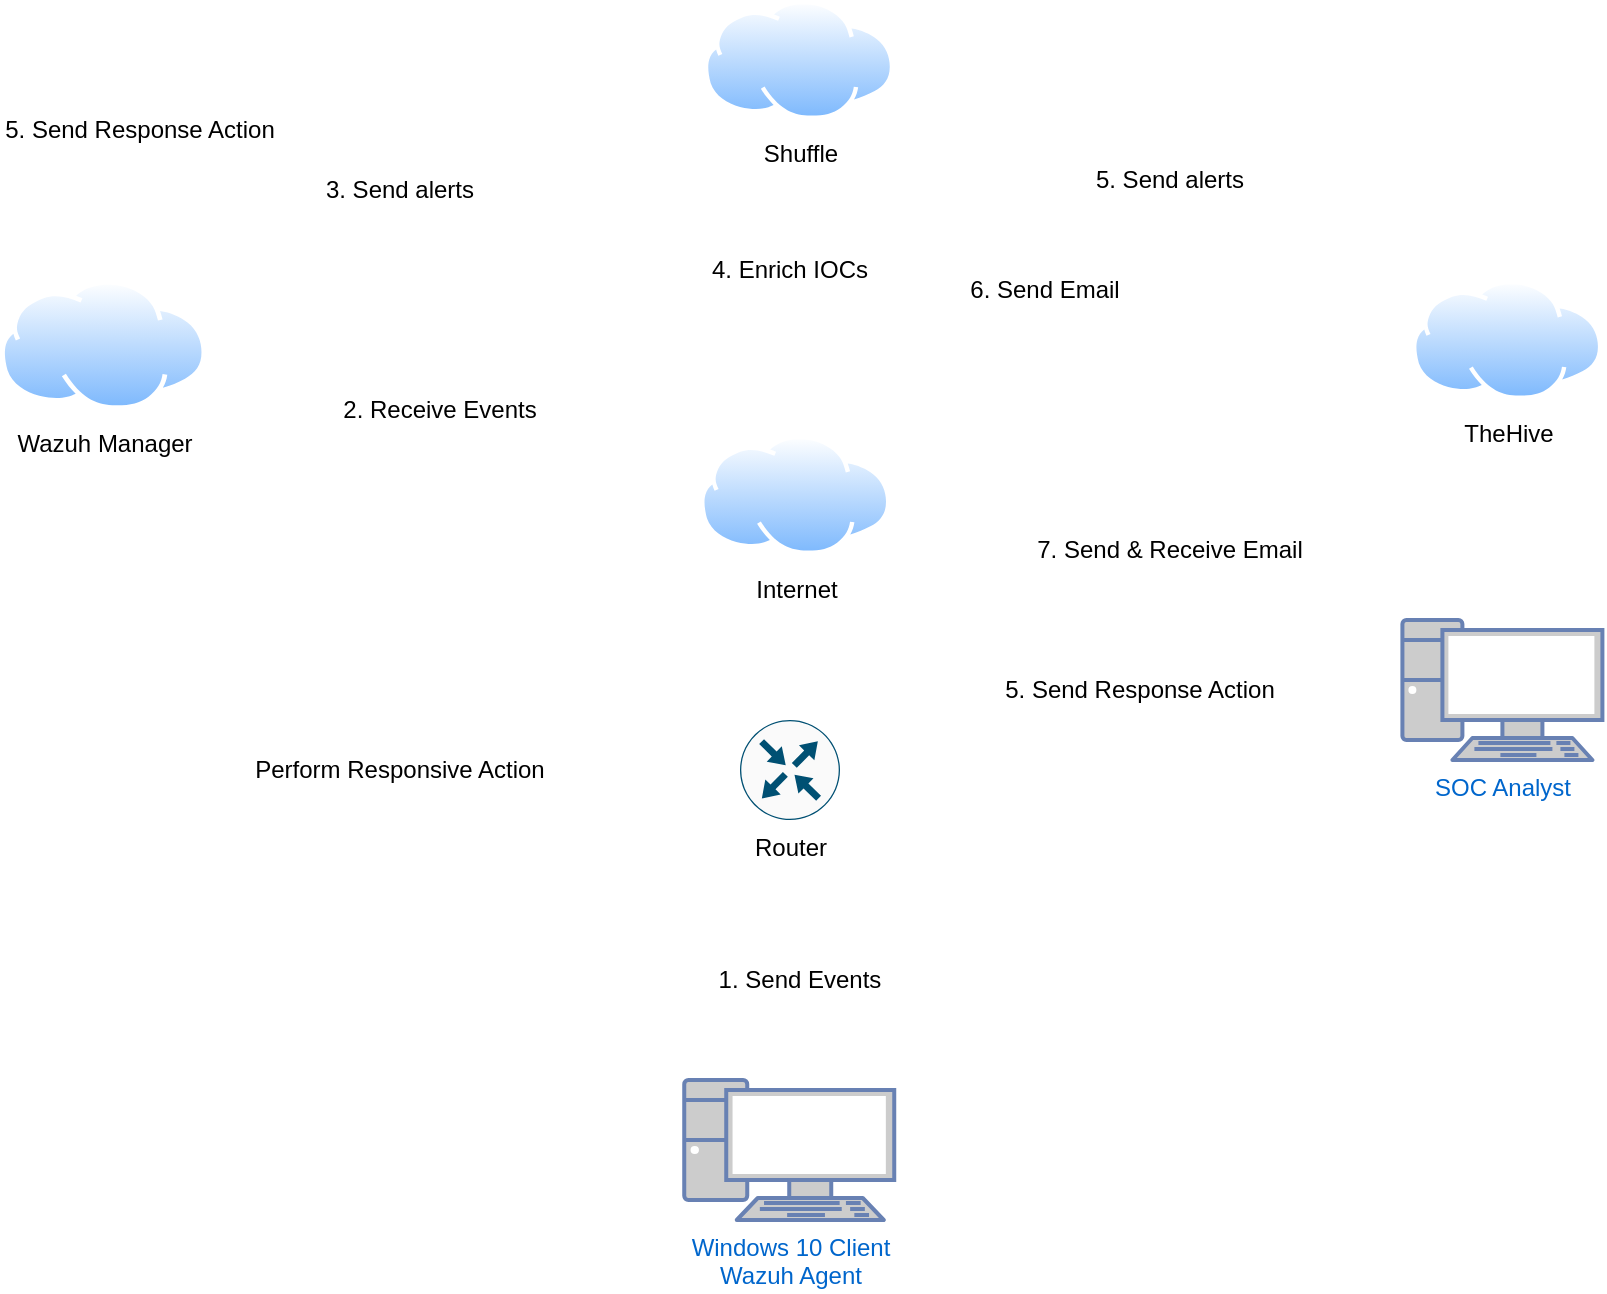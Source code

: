 <mxfile version="26.0.14">
  <diagram name="Page-1" id="v1lhMmhXJgqEqJpxl6g5">
    <mxGraphModel dx="1094" dy="506" grid="1" gridSize="10" guides="1" tooltips="1" connect="1" arrows="1" fold="1" page="1" pageScale="1" pageWidth="850" pageHeight="1100" math="0" shadow="0">
      <root>
        <mxCell id="0" />
        <mxCell id="1" parent="0" />
        <mxCell id="uDdsvfvilZhpTVK5jA3D-6" value="Router" style="sketch=0;points=[[0.5,0,0],[1,0.5,0],[0.5,1,0],[0,0.5,0],[0.145,0.145,0],[0.856,0.145,0],[0.855,0.856,0],[0.145,0.855,0]];verticalLabelPosition=bottom;html=1;verticalAlign=top;aspect=fixed;align=center;pointerEvents=1;shape=mxgraph.cisco19.rect;prIcon=router;fillColor=#FAFAFA;strokeColor=#005073;" vertex="1" parent="1">
          <mxGeometry x="400" y="410" width="50" height="50" as="geometry" />
        </mxCell>
        <mxCell id="uDdsvfvilZhpTVK5jA3D-9" value="3. Send alerts" style="text;strokeColor=none;align=center;fillColor=none;html=1;verticalAlign=middle;whiteSpace=wrap;rounded=0;" vertex="1" parent="1">
          <mxGeometry x="190" y="130" width="80" height="30" as="geometry" />
        </mxCell>
        <mxCell id="uDdsvfvilZhpTVK5jA3D-10" value="2. Receive Events" style="text;strokeColor=none;align=center;fillColor=none;html=1;verticalAlign=middle;whiteSpace=wrap;rounded=0;" vertex="1" parent="1">
          <mxGeometry x="200" y="240" width="100" height="30" as="geometry" />
        </mxCell>
        <mxCell id="uDdsvfvilZhpTVK5jA3D-15" value="5. Send Response Action" style="text;strokeColor=none;align=center;fillColor=none;html=1;verticalAlign=middle;whiteSpace=wrap;rounded=0;" vertex="1" parent="1">
          <mxGeometry x="30" y="100" width="140" height="30" as="geometry" />
        </mxCell>
        <mxCell id="uDdsvfvilZhpTVK5jA3D-16" value="1. Send Events" style="text;strokeColor=none;align=center;fillColor=none;html=1;verticalAlign=middle;whiteSpace=wrap;rounded=0;" vertex="1" parent="1">
          <mxGeometry x="380" y="530" width="100" height="20" as="geometry" />
        </mxCell>
        <mxCell id="uDdsvfvilZhpTVK5jA3D-18" value="Perform Responsive Action" style="text;strokeColor=none;align=center;fillColor=none;html=1;verticalAlign=middle;whiteSpace=wrap;rounded=0;" vertex="1" parent="1">
          <mxGeometry x="155" y="415" width="150" height="40" as="geometry" />
        </mxCell>
        <mxCell id="uDdsvfvilZhpTVK5jA3D-19" value="4. Enrich IOCs" style="text;strokeColor=none;align=center;fillColor=none;html=1;verticalAlign=middle;whiteSpace=wrap;rounded=0;" vertex="1" parent="1">
          <mxGeometry x="380" y="170" width="90" height="30" as="geometry" />
        </mxCell>
        <mxCell id="uDdsvfvilZhpTVK5jA3D-20" value="6. Send Email" style="text;strokeColor=none;align=center;fillColor=none;html=1;verticalAlign=middle;whiteSpace=wrap;rounded=0;" vertex="1" parent="1">
          <mxGeometry x="510" y="180" width="85" height="30" as="geometry" />
        </mxCell>
        <mxCell id="uDdsvfvilZhpTVK5jA3D-21" value="5. Send alerts" style="text;strokeColor=none;align=center;fillColor=none;html=1;verticalAlign=middle;whiteSpace=wrap;rounded=0;" vertex="1" parent="1">
          <mxGeometry x="570" y="130" width="90" height="20" as="geometry" />
        </mxCell>
        <mxCell id="uDdsvfvilZhpTVK5jA3D-24" value="7. Send &amp;amp; Receive Email" style="text;strokeColor=none;align=center;fillColor=none;html=1;verticalAlign=middle;whiteSpace=wrap;rounded=0;" vertex="1" parent="1">
          <mxGeometry x="545" y="315" width="140" height="20" as="geometry" />
        </mxCell>
        <mxCell id="uDdsvfvilZhpTVK5jA3D-25" value="5. Send Response Action" style="text;strokeColor=none;align=center;fillColor=none;html=1;verticalAlign=middle;whiteSpace=wrap;rounded=0;" vertex="1" parent="1">
          <mxGeometry x="530" y="380" width="140" height="30" as="geometry" />
        </mxCell>
        <mxCell id="uDdsvfvilZhpTVK5jA3D-27" value="Windows 10 Client&lt;div&gt;Wazuh Agent&lt;/div&gt;" style="fontColor=#0066CC;verticalAlign=top;verticalLabelPosition=bottom;labelPosition=center;align=center;html=1;outlineConnect=0;fillColor=#CCCCCC;strokeColor=#6881B3;gradientColor=none;gradientDirection=north;strokeWidth=2;shape=mxgraph.networks.pc;" vertex="1" parent="1">
          <mxGeometry x="372.12" y="590" width="105" height="70" as="geometry" />
        </mxCell>
        <mxCell id="uDdsvfvilZhpTVK5jA3D-28" value="SOC Analyst" style="fontColor=#0066CC;verticalAlign=top;verticalLabelPosition=bottom;labelPosition=center;align=center;html=1;outlineConnect=0;fillColor=#CCCCCC;strokeColor=#6881B3;gradientColor=none;gradientDirection=north;strokeWidth=2;shape=mxgraph.networks.pc;" vertex="1" parent="1">
          <mxGeometry x="731.2" y="360" width="100" height="70" as="geometry" />
        </mxCell>
        <mxCell id="uDdsvfvilZhpTVK5jA3D-29" value="Shuffle&lt;div&gt;&lt;br&gt;&lt;/div&gt;" style="image;aspect=fixed;perimeter=ellipsePerimeter;html=1;align=center;shadow=0;dashed=0;spacingTop=3;image=img/lib/active_directory/internet_cloud.svg;" vertex="1" parent="1">
          <mxGeometry x="381.88" y="50" width="95.24" height="60" as="geometry" />
        </mxCell>
        <mxCell id="uDdsvfvilZhpTVK5jA3D-36" value="&lt;div&gt;Internet&lt;/div&gt;" style="image;aspect=fixed;perimeter=ellipsePerimeter;html=1;align=center;shadow=0;dashed=0;spacingTop=3;image=img/lib/active_directory/internet_cloud.svg;" vertex="1" parent="1">
          <mxGeometry x="380" y="267.5" width="95.24" height="60" as="geometry" />
        </mxCell>
        <mxCell id="uDdsvfvilZhpTVK5jA3D-37" value="&lt;div&gt;TheHive&lt;/div&gt;" style="image;aspect=fixed;perimeter=ellipsePerimeter;html=1;align=center;shadow=0;dashed=0;spacingTop=3;image=img/lib/active_directory/internet_cloud.svg;" vertex="1" parent="1">
          <mxGeometry x="735.96" y="190" width="95.24" height="60" as="geometry" />
        </mxCell>
        <mxCell id="uDdsvfvilZhpTVK5jA3D-38" value="&lt;div&gt;Wazuh Manager&lt;/div&gt;" style="image;aspect=fixed;perimeter=ellipsePerimeter;html=1;align=center;shadow=0;dashed=0;spacingTop=3;image=img/lib/active_directory/internet_cloud.svg;" vertex="1" parent="1">
          <mxGeometry x="30" y="190" width="103.18" height="65" as="geometry" />
        </mxCell>
      </root>
    </mxGraphModel>
  </diagram>
</mxfile>
